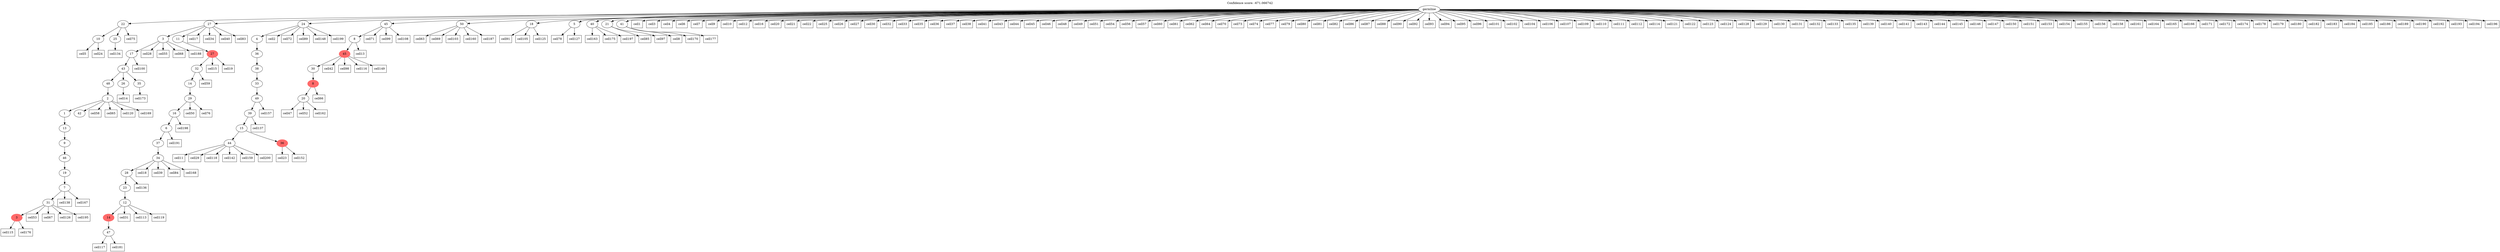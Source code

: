 digraph g {
	"53" -> "54";
	"54" [label="10"];
	"53" -> "55";
	"55" [label="25"];
	"46" -> "47";
	"47" [color=indianred1, style=filled, label="3"];
	"45" -> "46";
	"46" [label="31"];
	"44" -> "45";
	"45" [label="7"];
	"43" -> "44";
	"44" [label="19"];
	"42" -> "43";
	"43" [label="46"];
	"41" -> "42";
	"42" [label="9"];
	"40" -> "41";
	"41" [label="13"];
	"39" -> "40";
	"40" [label="1"];
	"39" -> "48";
	"48" [label="42"];
	"38" -> "39";
	"39" [label="2"];
	"37" -> "38";
	"38" [label="48"];
	"37" -> "49";
	"49" [label="26"];
	"37" -> "50";
	"50" [label="35"];
	"36" -> "37";
	"37" [label="43"];
	"35" -> "36";
	"36" [label="17"];
	"33" -> "34";
	"34" [label="47"];
	"32" -> "33";
	"33" [color=indianred1, style=filled, label="14"];
	"31" -> "32";
	"32" [label="12"];
	"30" -> "31";
	"31" [label="23"];
	"29" -> "30";
	"30" [label="28"];
	"28" -> "29";
	"29" [label="34"];
	"27" -> "28";
	"28" [label="37"];
	"26" -> "27";
	"27" [label="6"];
	"25" -> "26";
	"26" [label="16"];
	"24" -> "25";
	"25" [label="29"];
	"23" -> "24";
	"24" [label="14"];
	"22" -> "23";
	"23" [label="32"];
	"21" -> "22";
	"22" [color=indianred1, style=filled, label="27"];
	"20" -> "21";
	"21" [label="11"];
	"20" -> "35";
	"35" [label="3"];
	"15" -> "16";
	"16" [label="44"];
	"15" -> "17";
	"17" [color=indianred1, style=filled, label="36"];
	"14" -> "15";
	"15" [label="15"];
	"13" -> "14";
	"14" [label="39"];
	"12" -> "13";
	"13" [label="49"];
	"11" -> "12";
	"12" [label="33"];
	"10" -> "11";
	"11" [label="38"];
	"9" -> "10";
	"10" [label="36"];
	"8" -> "9";
	"9" [label="4"];
	"5" -> "6";
	"6" [label="20"];
	"4" -> "5";
	"5" [color=indianred1, style=filled, label="8"];
	"3" -> "4";
	"4" [label="30"];
	"2" -> "3";
	"3" [color=indianred1, style=filled, label="45"];
	"1" -> "2";
	"2" [label="8"];
	"0" -> "1";
	"1" [label="45"];
	"0" -> "7";
	"7" [label="50"];
	"0" -> "8";
	"8" [label="24"];
	"0" -> "18";
	"18" [label="18"];
	"0" -> "19";
	"19" [label="5"];
	"0" -> "20";
	"20" [label="27"];
	"0" -> "51";
	"51" [label="40"];
	"0" -> "52";
	"52" [label="21"];
	"0" -> "53";
	"53" [label="22"];
	"0" -> "56";
	"56" [label="41"];
	"0" [label="germline"];
	"0" -> "cell1";
	"cell1" [shape=box];
	"8" -> "cell2";
	"cell2" [shape=box];
	"0" -> "cell3";
	"cell3" [shape=box];
	"0" -> "cell4";
	"cell4" [shape=box];
	"54" -> "cell5";
	"cell5" [shape=box];
	"0" -> "cell6";
	"cell6" [shape=box];
	"0" -> "cell7";
	"cell7" [shape=box];
	"56" -> "cell8";
	"cell8" [shape=box];
	"0" -> "cell9";
	"cell9" [shape=box];
	"0" -> "cell10";
	"cell10" [shape=box];
	"16" -> "cell11";
	"cell11" [shape=box];
	"0" -> "cell12";
	"cell12" [shape=box];
	"2" -> "cell13";
	"cell13" [shape=box];
	"49" -> "cell14";
	"cell14" [shape=box];
	"22" -> "cell15";
	"cell15" [shape=box];
	"0" -> "cell16";
	"cell16" [shape=box];
	"20" -> "cell17";
	"cell17" [shape=box];
	"29" -> "cell18";
	"cell18" [shape=box];
	"22" -> "cell19";
	"cell19" [shape=box];
	"0" -> "cell20";
	"cell20" [shape=box];
	"0" -> "cell21";
	"cell21" [shape=box];
	"0" -> "cell22";
	"cell22" [shape=box];
	"17" -> "cell23";
	"cell23" [shape=box];
	"54" -> "cell24";
	"cell24" [shape=box];
	"0" -> "cell25";
	"cell25" [shape=box];
	"0" -> "cell26";
	"cell26" [shape=box];
	"0" -> "cell27";
	"cell27" [shape=box];
	"35" -> "cell28";
	"cell28" [shape=box];
	"16" -> "cell29";
	"cell29" [shape=box];
	"0" -> "cell30";
	"cell30" [shape=box];
	"32" -> "cell31";
	"cell31" [shape=box];
	"0" -> "cell32";
	"cell32" [shape=box];
	"0" -> "cell33";
	"cell33" [shape=box];
	"20" -> "cell34";
	"cell34" [shape=box];
	"0" -> "cell35";
	"cell35" [shape=box];
	"0" -> "cell36";
	"cell36" [shape=box];
	"0" -> "cell37";
	"cell37" [shape=box];
	"0" -> "cell38";
	"cell38" [shape=box];
	"29" -> "cell39";
	"cell39" [shape=box];
	"20" -> "cell40";
	"cell40" [shape=box];
	"0" -> "cell41";
	"cell41" [shape=box];
	"3" -> "cell42";
	"cell42" [shape=box];
	"0" -> "cell43";
	"cell43" [shape=box];
	"0" -> "cell44";
	"cell44" [shape=box];
	"0" -> "cell45";
	"cell45" [shape=box];
	"0" -> "cell46";
	"cell46" [shape=box];
	"6" -> "cell47";
	"cell47" [shape=box];
	"0" -> "cell48";
	"cell48" [shape=box];
	"0" -> "cell49";
	"cell49" [shape=box];
	"25" -> "cell50";
	"cell50" [shape=box];
	"0" -> "cell51";
	"cell51" [shape=box];
	"6" -> "cell52";
	"cell52" [shape=box];
	"46" -> "cell53";
	"cell53" [shape=box];
	"0" -> "cell54";
	"cell54" [shape=box];
	"35" -> "cell55";
	"cell55" [shape=box];
	"0" -> "cell56";
	"cell56" [shape=box];
	"0" -> "cell57";
	"cell57" [shape=box];
	"39" -> "cell58";
	"cell58" [shape=box];
	"23" -> "cell59";
	"cell59" [shape=box];
	"0" -> "cell60";
	"cell60" [shape=box];
	"0" -> "cell61";
	"cell61" [shape=box];
	"0" -> "cell62";
	"cell62" [shape=box];
	"7" -> "cell63";
	"cell63" [shape=box];
	"0" -> "cell64";
	"cell64" [shape=box];
	"39" -> "cell65";
	"cell65" [shape=box];
	"5" -> "cell66";
	"cell66" [shape=box];
	"46" -> "cell67";
	"cell67" [shape=box];
	"35" -> "cell68";
	"cell68" [shape=box];
	"7" -> "cell69";
	"cell69" [shape=box];
	"0" -> "cell70";
	"cell70" [shape=box];
	"1" -> "cell71";
	"cell71" [shape=box];
	"8" -> "cell72";
	"cell72" [shape=box];
	"0" -> "cell73";
	"cell73" [shape=box];
	"0" -> "cell74";
	"cell74" [shape=box];
	"53" -> "cell75";
	"cell75" [shape=box];
	"25" -> "cell76";
	"cell76" [shape=box];
	"0" -> "cell77";
	"cell77" [shape=box];
	"19" -> "cell78";
	"cell78" [shape=box];
	"0" -> "cell79";
	"cell79" [shape=box];
	"0" -> "cell80";
	"cell80" [shape=box];
	"0" -> "cell81";
	"cell81" [shape=box];
	"0" -> "cell82";
	"cell82" [shape=box];
	"20" -> "cell83";
	"cell83" [shape=box];
	"29" -> "cell84";
	"cell84" [shape=box];
	"52" -> "cell85";
	"cell85" [shape=box];
	"0" -> "cell86";
	"cell86" [shape=box];
	"0" -> "cell87";
	"cell87" [shape=box];
	"0" -> "cell88";
	"cell88" [shape=box];
	"8" -> "cell89";
	"cell89" [shape=box];
	"0" -> "cell90";
	"cell90" [shape=box];
	"18" -> "cell91";
	"cell91" [shape=box];
	"0" -> "cell92";
	"cell92" [shape=box];
	"0" -> "cell93";
	"cell93" [shape=box];
	"0" -> "cell94";
	"cell94" [shape=box];
	"0" -> "cell95";
	"cell95" [shape=box];
	"0" -> "cell96";
	"cell96" [shape=box];
	"52" -> "cell97";
	"cell97" [shape=box];
	"3" -> "cell98";
	"cell98" [shape=box];
	"1" -> "cell99";
	"cell99" [shape=box];
	"36" -> "cell100";
	"cell100" [shape=box];
	"0" -> "cell101";
	"cell101" [shape=box];
	"0" -> "cell102";
	"cell102" [shape=box];
	"7" -> "cell103";
	"cell103" [shape=box];
	"0" -> "cell104";
	"cell104" [shape=box];
	"18" -> "cell105";
	"cell105" [shape=box];
	"0" -> "cell106";
	"cell106" [shape=box];
	"0" -> "cell107";
	"cell107" [shape=box];
	"1" -> "cell108";
	"cell108" [shape=box];
	"0" -> "cell109";
	"cell109" [shape=box];
	"0" -> "cell110";
	"cell110" [shape=box];
	"0" -> "cell111";
	"cell111" [shape=box];
	"0" -> "cell112";
	"cell112" [shape=box];
	"32" -> "cell113";
	"cell113" [shape=box];
	"0" -> "cell114";
	"cell114" [shape=box];
	"47" -> "cell115";
	"cell115" [shape=box];
	"3" -> "cell116";
	"cell116" [shape=box];
	"34" -> "cell117";
	"cell117" [shape=box];
	"16" -> "cell118";
	"cell118" [shape=box];
	"32" -> "cell119";
	"cell119" [shape=box];
	"39" -> "cell120";
	"cell120" [shape=box];
	"0" -> "cell121";
	"cell121" [shape=box];
	"0" -> "cell122";
	"cell122" [shape=box];
	"0" -> "cell123";
	"cell123" [shape=box];
	"0" -> "cell124";
	"cell124" [shape=box];
	"18" -> "cell125";
	"cell125" [shape=box];
	"46" -> "cell126";
	"cell126" [shape=box];
	"19" -> "cell127";
	"cell127" [shape=box];
	"0" -> "cell128";
	"cell128" [shape=box];
	"0" -> "cell129";
	"cell129" [shape=box];
	"0" -> "cell130";
	"cell130" [shape=box];
	"0" -> "cell131";
	"cell131" [shape=box];
	"0" -> "cell132";
	"cell132" [shape=box];
	"0" -> "cell133";
	"cell133" [shape=box];
	"55" -> "cell134";
	"cell134" [shape=box];
	"0" -> "cell135";
	"cell135" [shape=box];
	"30" -> "cell136";
	"cell136" [shape=box];
	"14" -> "cell137";
	"cell137" [shape=box];
	"45" -> "cell138";
	"cell138" [shape=box];
	"0" -> "cell139";
	"cell139" [shape=box];
	"0" -> "cell140";
	"cell140" [shape=box];
	"0" -> "cell141";
	"cell141" [shape=box];
	"16" -> "cell142";
	"cell142" [shape=box];
	"0" -> "cell143";
	"cell143" [shape=box];
	"0" -> "cell144";
	"cell144" [shape=box];
	"0" -> "cell145";
	"cell145" [shape=box];
	"0" -> "cell146";
	"cell146" [shape=box];
	"0" -> "cell147";
	"cell147" [shape=box];
	"8" -> "cell148";
	"cell148" [shape=box];
	"3" -> "cell149";
	"cell149" [shape=box];
	"0" -> "cell150";
	"cell150" [shape=box];
	"0" -> "cell151";
	"cell151" [shape=box];
	"17" -> "cell152";
	"cell152" [shape=box];
	"0" -> "cell153";
	"cell153" [shape=box];
	"0" -> "cell154";
	"cell154" [shape=box];
	"0" -> "cell155";
	"cell155" [shape=box];
	"0" -> "cell156";
	"cell156" [shape=box];
	"13" -> "cell157";
	"cell157" [shape=box];
	"0" -> "cell158";
	"cell158" [shape=box];
	"16" -> "cell159";
	"cell159" [shape=box];
	"7" -> "cell160";
	"cell160" [shape=box];
	"0" -> "cell161";
	"cell161" [shape=box];
	"6" -> "cell162";
	"cell162" [shape=box];
	"51" -> "cell163";
	"cell163" [shape=box];
	"0" -> "cell164";
	"cell164" [shape=box];
	"0" -> "cell165";
	"cell165" [shape=box];
	"0" -> "cell166";
	"cell166" [shape=box];
	"45" -> "cell167";
	"cell167" [shape=box];
	"29" -> "cell168";
	"cell168" [shape=box];
	"39" -> "cell169";
	"cell169" [shape=box];
	"56" -> "cell170";
	"cell170" [shape=box];
	"0" -> "cell171";
	"cell171" [shape=box];
	"0" -> "cell172";
	"cell172" [shape=box];
	"50" -> "cell173";
	"cell173" [shape=box];
	"0" -> "cell174";
	"cell174" [shape=box];
	"51" -> "cell175";
	"cell175" [shape=box];
	"47" -> "cell176";
	"cell176" [shape=box];
	"56" -> "cell177";
	"cell177" [shape=box];
	"0" -> "cell178";
	"cell178" [shape=box];
	"0" -> "cell179";
	"cell179" [shape=box];
	"0" -> "cell180";
	"cell180" [shape=box];
	"34" -> "cell181";
	"cell181" [shape=box];
	"0" -> "cell182";
	"cell182" [shape=box];
	"0" -> "cell183";
	"cell183" [shape=box];
	"0" -> "cell184";
	"cell184" [shape=box];
	"0" -> "cell185";
	"cell185" [shape=box];
	"0" -> "cell186";
	"cell186" [shape=box];
	"7" -> "cell187";
	"cell187" [shape=box];
	"35" -> "cell188";
	"cell188" [shape=box];
	"0" -> "cell189";
	"cell189" [shape=box];
	"0" -> "cell190";
	"cell190" [shape=box];
	"27" -> "cell191";
	"cell191" [shape=box];
	"0" -> "cell192";
	"cell192" [shape=box];
	"0" -> "cell193";
	"cell193" [shape=box];
	"0" -> "cell194";
	"cell194" [shape=box];
	"46" -> "cell195";
	"cell195" [shape=box];
	"0" -> "cell196";
	"cell196" [shape=box];
	"51" -> "cell197";
	"cell197" [shape=box];
	"26" -> "cell198";
	"cell198" [shape=box];
	"8" -> "cell199";
	"cell199" [shape=box];
	"16" -> "cell200";
	"cell200" [shape=box];
	labelloc="t";
	label="Confidence score: -671.066742";
}
